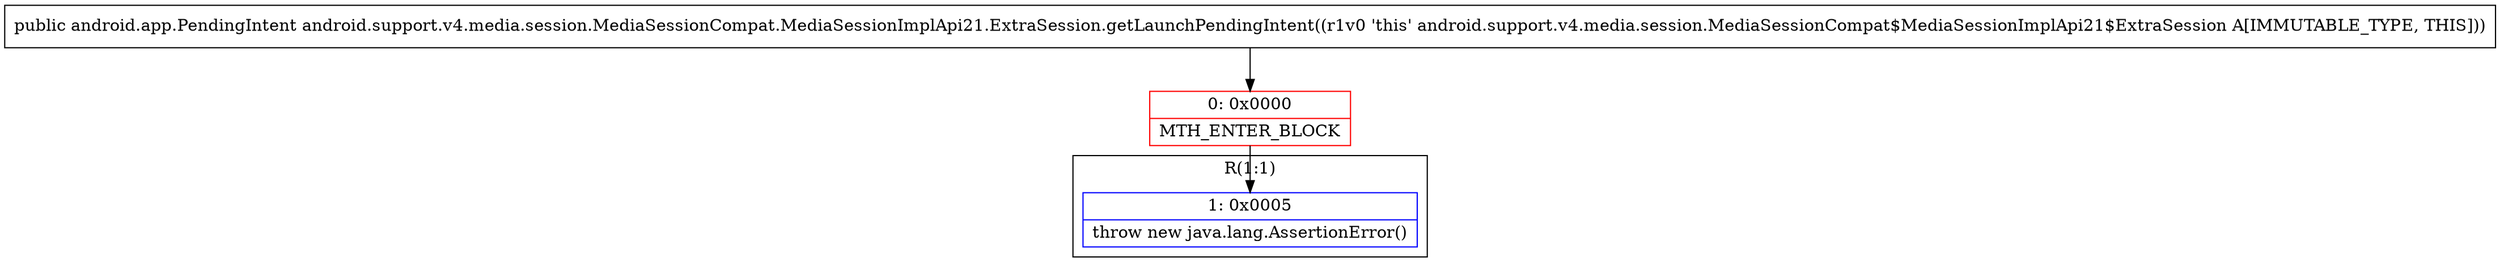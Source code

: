 digraph "CFG forandroid.support.v4.media.session.MediaSessionCompat.MediaSessionImplApi21.ExtraSession.getLaunchPendingIntent()Landroid\/app\/PendingIntent;" {
subgraph cluster_Region_384227332 {
label = "R(1:1)";
node [shape=record,color=blue];
Node_1 [shape=record,label="{1\:\ 0x0005|throw new java.lang.AssertionError()\l}"];
}
Node_0 [shape=record,color=red,label="{0\:\ 0x0000|MTH_ENTER_BLOCK\l}"];
MethodNode[shape=record,label="{public android.app.PendingIntent android.support.v4.media.session.MediaSessionCompat.MediaSessionImplApi21.ExtraSession.getLaunchPendingIntent((r1v0 'this' android.support.v4.media.session.MediaSessionCompat$MediaSessionImplApi21$ExtraSession A[IMMUTABLE_TYPE, THIS])) }"];
MethodNode -> Node_0;
Node_0 -> Node_1;
}

